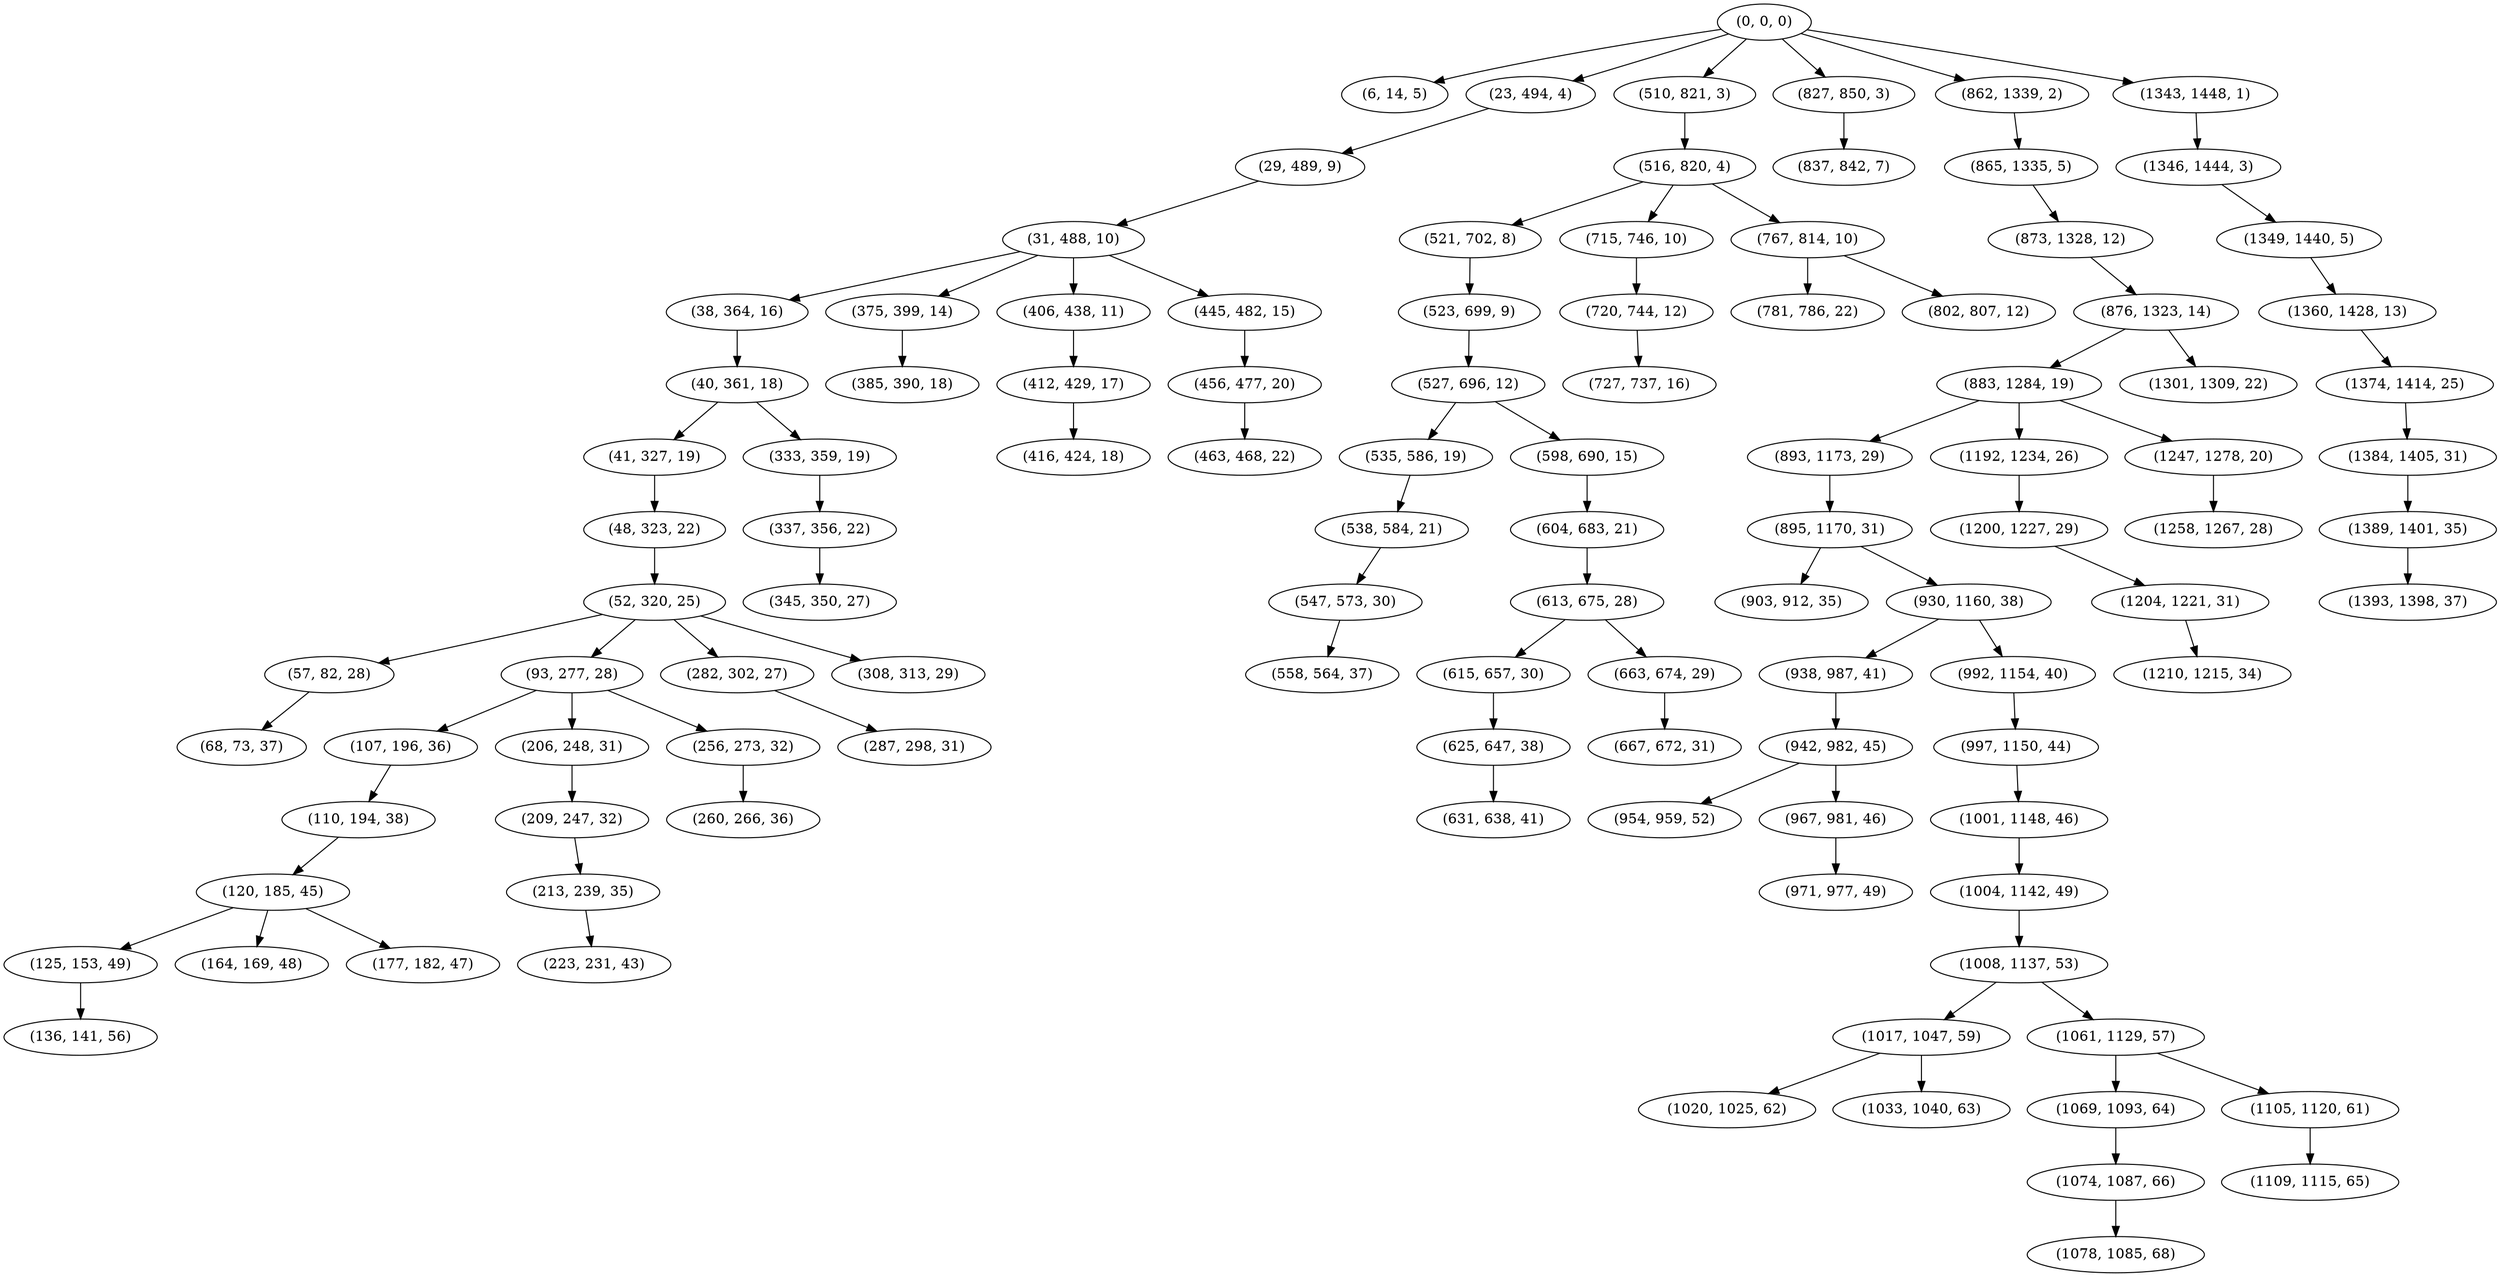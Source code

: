 digraph tree {
    "(0, 0, 0)";
    "(6, 14, 5)";
    "(23, 494, 4)";
    "(29, 489, 9)";
    "(31, 488, 10)";
    "(38, 364, 16)";
    "(40, 361, 18)";
    "(41, 327, 19)";
    "(48, 323, 22)";
    "(52, 320, 25)";
    "(57, 82, 28)";
    "(68, 73, 37)";
    "(93, 277, 28)";
    "(107, 196, 36)";
    "(110, 194, 38)";
    "(120, 185, 45)";
    "(125, 153, 49)";
    "(136, 141, 56)";
    "(164, 169, 48)";
    "(177, 182, 47)";
    "(206, 248, 31)";
    "(209, 247, 32)";
    "(213, 239, 35)";
    "(223, 231, 43)";
    "(256, 273, 32)";
    "(260, 266, 36)";
    "(282, 302, 27)";
    "(287, 298, 31)";
    "(308, 313, 29)";
    "(333, 359, 19)";
    "(337, 356, 22)";
    "(345, 350, 27)";
    "(375, 399, 14)";
    "(385, 390, 18)";
    "(406, 438, 11)";
    "(412, 429, 17)";
    "(416, 424, 18)";
    "(445, 482, 15)";
    "(456, 477, 20)";
    "(463, 468, 22)";
    "(510, 821, 3)";
    "(516, 820, 4)";
    "(521, 702, 8)";
    "(523, 699, 9)";
    "(527, 696, 12)";
    "(535, 586, 19)";
    "(538, 584, 21)";
    "(547, 573, 30)";
    "(558, 564, 37)";
    "(598, 690, 15)";
    "(604, 683, 21)";
    "(613, 675, 28)";
    "(615, 657, 30)";
    "(625, 647, 38)";
    "(631, 638, 41)";
    "(663, 674, 29)";
    "(667, 672, 31)";
    "(715, 746, 10)";
    "(720, 744, 12)";
    "(727, 737, 16)";
    "(767, 814, 10)";
    "(781, 786, 22)";
    "(802, 807, 12)";
    "(827, 850, 3)";
    "(837, 842, 7)";
    "(862, 1339, 2)";
    "(865, 1335, 5)";
    "(873, 1328, 12)";
    "(876, 1323, 14)";
    "(883, 1284, 19)";
    "(893, 1173, 29)";
    "(895, 1170, 31)";
    "(903, 912, 35)";
    "(930, 1160, 38)";
    "(938, 987, 41)";
    "(942, 982, 45)";
    "(954, 959, 52)";
    "(967, 981, 46)";
    "(971, 977, 49)";
    "(992, 1154, 40)";
    "(997, 1150, 44)";
    "(1001, 1148, 46)";
    "(1004, 1142, 49)";
    "(1008, 1137, 53)";
    "(1017, 1047, 59)";
    "(1020, 1025, 62)";
    "(1033, 1040, 63)";
    "(1061, 1129, 57)";
    "(1069, 1093, 64)";
    "(1074, 1087, 66)";
    "(1078, 1085, 68)";
    "(1105, 1120, 61)";
    "(1109, 1115, 65)";
    "(1192, 1234, 26)";
    "(1200, 1227, 29)";
    "(1204, 1221, 31)";
    "(1210, 1215, 34)";
    "(1247, 1278, 20)";
    "(1258, 1267, 28)";
    "(1301, 1309, 22)";
    "(1343, 1448, 1)";
    "(1346, 1444, 3)";
    "(1349, 1440, 5)";
    "(1360, 1428, 13)";
    "(1374, 1414, 25)";
    "(1384, 1405, 31)";
    "(1389, 1401, 35)";
    "(1393, 1398, 37)";
    "(0, 0, 0)" -> "(6, 14, 5)";
    "(0, 0, 0)" -> "(23, 494, 4)";
    "(0, 0, 0)" -> "(510, 821, 3)";
    "(0, 0, 0)" -> "(827, 850, 3)";
    "(0, 0, 0)" -> "(862, 1339, 2)";
    "(0, 0, 0)" -> "(1343, 1448, 1)";
    "(23, 494, 4)" -> "(29, 489, 9)";
    "(29, 489, 9)" -> "(31, 488, 10)";
    "(31, 488, 10)" -> "(38, 364, 16)";
    "(31, 488, 10)" -> "(375, 399, 14)";
    "(31, 488, 10)" -> "(406, 438, 11)";
    "(31, 488, 10)" -> "(445, 482, 15)";
    "(38, 364, 16)" -> "(40, 361, 18)";
    "(40, 361, 18)" -> "(41, 327, 19)";
    "(40, 361, 18)" -> "(333, 359, 19)";
    "(41, 327, 19)" -> "(48, 323, 22)";
    "(48, 323, 22)" -> "(52, 320, 25)";
    "(52, 320, 25)" -> "(57, 82, 28)";
    "(52, 320, 25)" -> "(93, 277, 28)";
    "(52, 320, 25)" -> "(282, 302, 27)";
    "(52, 320, 25)" -> "(308, 313, 29)";
    "(57, 82, 28)" -> "(68, 73, 37)";
    "(93, 277, 28)" -> "(107, 196, 36)";
    "(93, 277, 28)" -> "(206, 248, 31)";
    "(93, 277, 28)" -> "(256, 273, 32)";
    "(107, 196, 36)" -> "(110, 194, 38)";
    "(110, 194, 38)" -> "(120, 185, 45)";
    "(120, 185, 45)" -> "(125, 153, 49)";
    "(120, 185, 45)" -> "(164, 169, 48)";
    "(120, 185, 45)" -> "(177, 182, 47)";
    "(125, 153, 49)" -> "(136, 141, 56)";
    "(206, 248, 31)" -> "(209, 247, 32)";
    "(209, 247, 32)" -> "(213, 239, 35)";
    "(213, 239, 35)" -> "(223, 231, 43)";
    "(256, 273, 32)" -> "(260, 266, 36)";
    "(282, 302, 27)" -> "(287, 298, 31)";
    "(333, 359, 19)" -> "(337, 356, 22)";
    "(337, 356, 22)" -> "(345, 350, 27)";
    "(375, 399, 14)" -> "(385, 390, 18)";
    "(406, 438, 11)" -> "(412, 429, 17)";
    "(412, 429, 17)" -> "(416, 424, 18)";
    "(445, 482, 15)" -> "(456, 477, 20)";
    "(456, 477, 20)" -> "(463, 468, 22)";
    "(510, 821, 3)" -> "(516, 820, 4)";
    "(516, 820, 4)" -> "(521, 702, 8)";
    "(516, 820, 4)" -> "(715, 746, 10)";
    "(516, 820, 4)" -> "(767, 814, 10)";
    "(521, 702, 8)" -> "(523, 699, 9)";
    "(523, 699, 9)" -> "(527, 696, 12)";
    "(527, 696, 12)" -> "(535, 586, 19)";
    "(527, 696, 12)" -> "(598, 690, 15)";
    "(535, 586, 19)" -> "(538, 584, 21)";
    "(538, 584, 21)" -> "(547, 573, 30)";
    "(547, 573, 30)" -> "(558, 564, 37)";
    "(598, 690, 15)" -> "(604, 683, 21)";
    "(604, 683, 21)" -> "(613, 675, 28)";
    "(613, 675, 28)" -> "(615, 657, 30)";
    "(613, 675, 28)" -> "(663, 674, 29)";
    "(615, 657, 30)" -> "(625, 647, 38)";
    "(625, 647, 38)" -> "(631, 638, 41)";
    "(663, 674, 29)" -> "(667, 672, 31)";
    "(715, 746, 10)" -> "(720, 744, 12)";
    "(720, 744, 12)" -> "(727, 737, 16)";
    "(767, 814, 10)" -> "(781, 786, 22)";
    "(767, 814, 10)" -> "(802, 807, 12)";
    "(827, 850, 3)" -> "(837, 842, 7)";
    "(862, 1339, 2)" -> "(865, 1335, 5)";
    "(865, 1335, 5)" -> "(873, 1328, 12)";
    "(873, 1328, 12)" -> "(876, 1323, 14)";
    "(876, 1323, 14)" -> "(883, 1284, 19)";
    "(876, 1323, 14)" -> "(1301, 1309, 22)";
    "(883, 1284, 19)" -> "(893, 1173, 29)";
    "(883, 1284, 19)" -> "(1192, 1234, 26)";
    "(883, 1284, 19)" -> "(1247, 1278, 20)";
    "(893, 1173, 29)" -> "(895, 1170, 31)";
    "(895, 1170, 31)" -> "(903, 912, 35)";
    "(895, 1170, 31)" -> "(930, 1160, 38)";
    "(930, 1160, 38)" -> "(938, 987, 41)";
    "(930, 1160, 38)" -> "(992, 1154, 40)";
    "(938, 987, 41)" -> "(942, 982, 45)";
    "(942, 982, 45)" -> "(954, 959, 52)";
    "(942, 982, 45)" -> "(967, 981, 46)";
    "(967, 981, 46)" -> "(971, 977, 49)";
    "(992, 1154, 40)" -> "(997, 1150, 44)";
    "(997, 1150, 44)" -> "(1001, 1148, 46)";
    "(1001, 1148, 46)" -> "(1004, 1142, 49)";
    "(1004, 1142, 49)" -> "(1008, 1137, 53)";
    "(1008, 1137, 53)" -> "(1017, 1047, 59)";
    "(1008, 1137, 53)" -> "(1061, 1129, 57)";
    "(1017, 1047, 59)" -> "(1020, 1025, 62)";
    "(1017, 1047, 59)" -> "(1033, 1040, 63)";
    "(1061, 1129, 57)" -> "(1069, 1093, 64)";
    "(1061, 1129, 57)" -> "(1105, 1120, 61)";
    "(1069, 1093, 64)" -> "(1074, 1087, 66)";
    "(1074, 1087, 66)" -> "(1078, 1085, 68)";
    "(1105, 1120, 61)" -> "(1109, 1115, 65)";
    "(1192, 1234, 26)" -> "(1200, 1227, 29)";
    "(1200, 1227, 29)" -> "(1204, 1221, 31)";
    "(1204, 1221, 31)" -> "(1210, 1215, 34)";
    "(1247, 1278, 20)" -> "(1258, 1267, 28)";
    "(1343, 1448, 1)" -> "(1346, 1444, 3)";
    "(1346, 1444, 3)" -> "(1349, 1440, 5)";
    "(1349, 1440, 5)" -> "(1360, 1428, 13)";
    "(1360, 1428, 13)" -> "(1374, 1414, 25)";
    "(1374, 1414, 25)" -> "(1384, 1405, 31)";
    "(1384, 1405, 31)" -> "(1389, 1401, 35)";
    "(1389, 1401, 35)" -> "(1393, 1398, 37)";
}
